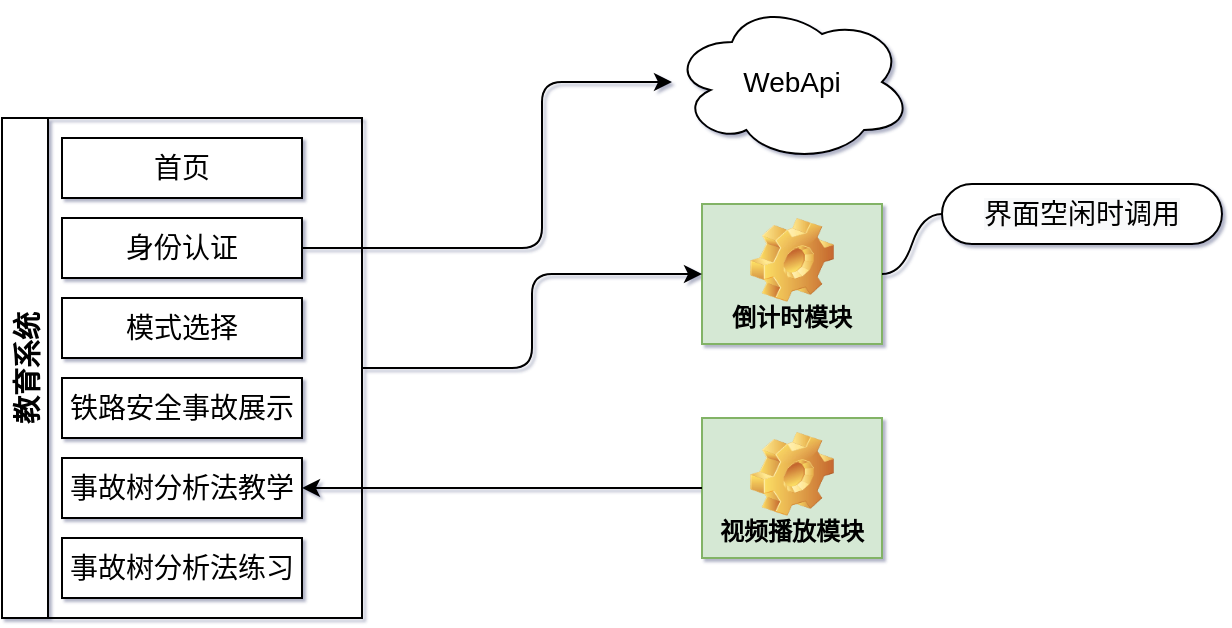 <mxfile version="16.2.7" type="github">
  <diagram id="7y-EHpgLF9p1H6iW4e6p" name="Page-1">
    <mxGraphModel dx="1422" dy="762" grid="1" gridSize="10" guides="1" tooltips="1" connect="1" arrows="1" fold="1" page="1" pageScale="1" pageWidth="200" pageHeight="200" background="#ffffff" math="0" shadow="1">
      <root>
        <mxCell id="0" />
        <mxCell id="1" parent="0" />
        <mxCell id="1Q_X3p0O61QN7MyHaXlF-4" value="倒计时模块" style="label;whiteSpace=wrap;html=1;align=center;verticalAlign=bottom;spacingLeft=0;spacingBottom=4;imageAlign=center;imageVerticalAlign=top;image=img/clipart/Gear_128x128.png;rounded=0;fillColor=#d5e8d4;strokeColor=#82b366;" vertex="1" parent="1">
          <mxGeometry x="472" y="165" width="90" height="70" as="geometry" />
        </mxCell>
        <mxCell id="1Q_X3p0O61QN7MyHaXlF-8" value="视频播放模块" style="label;whiteSpace=wrap;html=1;align=center;verticalAlign=bottom;spacingLeft=0;spacingBottom=4;imageAlign=center;imageVerticalAlign=top;image=img/clipart/Gear_128x128.png;rounded=0;fillColor=#d5e8d4;strokeColor=#82b366;" vertex="1" parent="1">
          <mxGeometry x="472" y="272" width="90" height="70" as="geometry" />
        </mxCell>
        <mxCell id="1Q_X3p0O61QN7MyHaXlF-9" value="" style="endArrow=classic;html=1;rounded=0;fontSize=14;exitX=0;exitY=0.5;exitDx=0;exitDy=0;entryX=1;entryY=0.5;entryDx=0;entryDy=0;" edge="1" parent="1" source="1Q_X3p0O61QN7MyHaXlF-8" target="1Q_X3p0O61QN7MyHaXlF-26">
          <mxGeometry width="50" height="50" relative="1" as="geometry">
            <mxPoint x="462" y="522" as="sourcePoint" />
            <mxPoint x="362" y="355" as="targetPoint" />
          </mxGeometry>
        </mxCell>
        <mxCell id="1Q_X3p0O61QN7MyHaXlF-29" value="" style="edgeStyle=orthogonalEdgeStyle;curved=0;rounded=1;sketch=0;orthogonalLoop=1;jettySize=auto;html=1;fontSize=14;entryX=0;entryY=0.5;entryDx=0;entryDy=0;" edge="1" parent="1" source="1Q_X3p0O61QN7MyHaXlF-21" target="1Q_X3p0O61QN7MyHaXlF-4">
          <mxGeometry relative="1" as="geometry">
            <mxPoint x="442" y="247" as="targetPoint" />
          </mxGeometry>
        </mxCell>
        <mxCell id="1Q_X3p0O61QN7MyHaXlF-21" value="教育系统" style="swimlane;horizontal=0;rounded=0;labelBackgroundColor=#FFFFFF;sketch=0;fontSize=14;" vertex="1" parent="1">
          <mxGeometry x="122" y="122" width="180" height="250" as="geometry" />
        </mxCell>
        <mxCell id="1Q_X3p0O61QN7MyHaXlF-22" value="首页" style="whiteSpace=wrap;html=1;rounded=0;labelBackgroundColor=#FFFFFF;sketch=0;fontSize=14;" vertex="1" parent="1Q_X3p0O61QN7MyHaXlF-21">
          <mxGeometry x="30" y="10" width="120" height="30" as="geometry" />
        </mxCell>
        <mxCell id="1Q_X3p0O61QN7MyHaXlF-23" value="身份认证" style="whiteSpace=wrap;html=1;rounded=0;labelBackgroundColor=#FFFFFF;sketch=0;fontSize=14;" vertex="1" parent="1Q_X3p0O61QN7MyHaXlF-21">
          <mxGeometry x="30" y="50" width="120" height="30" as="geometry" />
        </mxCell>
        <mxCell id="1Q_X3p0O61QN7MyHaXlF-24" value="模式选择" style="whiteSpace=wrap;html=1;rounded=0;labelBackgroundColor=#FFFFFF;sketch=0;fontSize=14;" vertex="1" parent="1Q_X3p0O61QN7MyHaXlF-21">
          <mxGeometry x="30" y="90" width="120" height="30" as="geometry" />
        </mxCell>
        <mxCell id="1Q_X3p0O61QN7MyHaXlF-25" value="铁路安全事故展示" style="whiteSpace=wrap;html=1;rounded=0;labelBackgroundColor=#FFFFFF;sketch=0;fontSize=14;" vertex="1" parent="1Q_X3p0O61QN7MyHaXlF-21">
          <mxGeometry x="30" y="130" width="120" height="30" as="geometry" />
        </mxCell>
        <mxCell id="1Q_X3p0O61QN7MyHaXlF-26" value="事故树分析法教学" style="whiteSpace=wrap;html=1;rounded=0;labelBackgroundColor=#FFFFFF;sketch=0;fontSize=14;" vertex="1" parent="1Q_X3p0O61QN7MyHaXlF-21">
          <mxGeometry x="30" y="170" width="120" height="30" as="geometry" />
        </mxCell>
        <mxCell id="1Q_X3p0O61QN7MyHaXlF-27" value="事故树分析法练习" style="whiteSpace=wrap;html=1;rounded=0;labelBackgroundColor=#FFFFFF;sketch=0;fontSize=14;" vertex="1" parent="1Q_X3p0O61QN7MyHaXlF-21">
          <mxGeometry x="30" y="210" width="120" height="30" as="geometry" />
        </mxCell>
        <mxCell id="1Q_X3p0O61QN7MyHaXlF-40" value="&lt;span style=&quot;background-color: rgb(248 , 249 , 250)&quot;&gt;界面空闲时调用&lt;/span&gt;" style="whiteSpace=wrap;html=1;rounded=1;arcSize=50;align=center;verticalAlign=middle;strokeWidth=1;autosize=1;spacing=4;treeFolding=1;treeMoving=1;newEdgeStyle={&quot;edgeStyle&quot;:&quot;entityRelationEdgeStyle&quot;,&quot;startArrow&quot;:&quot;none&quot;,&quot;endArrow&quot;:&quot;none&quot;,&quot;segment&quot;:10,&quot;curved&quot;:1};labelBackgroundColor=#FFFFFF;sketch=0;fontSize=14;" vertex="1" parent="1">
          <mxGeometry x="592" y="155" width="140" height="30" as="geometry" />
        </mxCell>
        <mxCell id="1Q_X3p0O61QN7MyHaXlF-41" value="" style="edgeStyle=entityRelationEdgeStyle;startArrow=none;endArrow=none;segment=10;curved=1;rounded=1;sketch=0;fontSize=14;" edge="1" target="1Q_X3p0O61QN7MyHaXlF-40" parent="1" source="1Q_X3p0O61QN7MyHaXlF-4">
          <mxGeometry relative="1" as="geometry">
            <mxPoint x="552" y="155" as="sourcePoint" />
          </mxGeometry>
        </mxCell>
        <mxCell id="1Q_X3p0O61QN7MyHaXlF-44" value="&lt;span&gt;WebApi&lt;/span&gt;" style="ellipse;shape=cloud;whiteSpace=wrap;html=1;fontSize=14;rounded=0;labelBackgroundColor=#FFFFFF;sketch=0;" vertex="1" parent="1">
          <mxGeometry x="457" y="64" width="120" height="80" as="geometry" />
        </mxCell>
        <mxCell id="1Q_X3p0O61QN7MyHaXlF-45" value="" style="edgeStyle=orthogonalEdgeStyle;curved=0;rounded=1;sketch=0;orthogonalLoop=1;jettySize=auto;html=1;fontSize=14;" edge="1" parent="1" source="1Q_X3p0O61QN7MyHaXlF-23" target="1Q_X3p0O61QN7MyHaXlF-44">
          <mxGeometry relative="1" as="geometry">
            <Array as="points">
              <mxPoint x="392" y="187" />
              <mxPoint x="392" y="104" />
            </Array>
          </mxGeometry>
        </mxCell>
      </root>
    </mxGraphModel>
  </diagram>
</mxfile>
